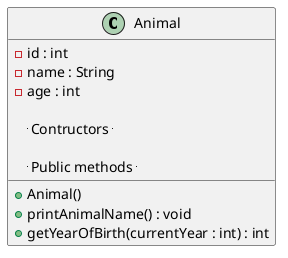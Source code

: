@startuml

class Animal {

	- id : int
	- name : String
	- age : int

    -- Contructors --
    + Animal()
    
    -- Public methods --
    + printAnimalName() : void
	+ getYearOfBirth(currentYear : int) : int
}

@enduml
